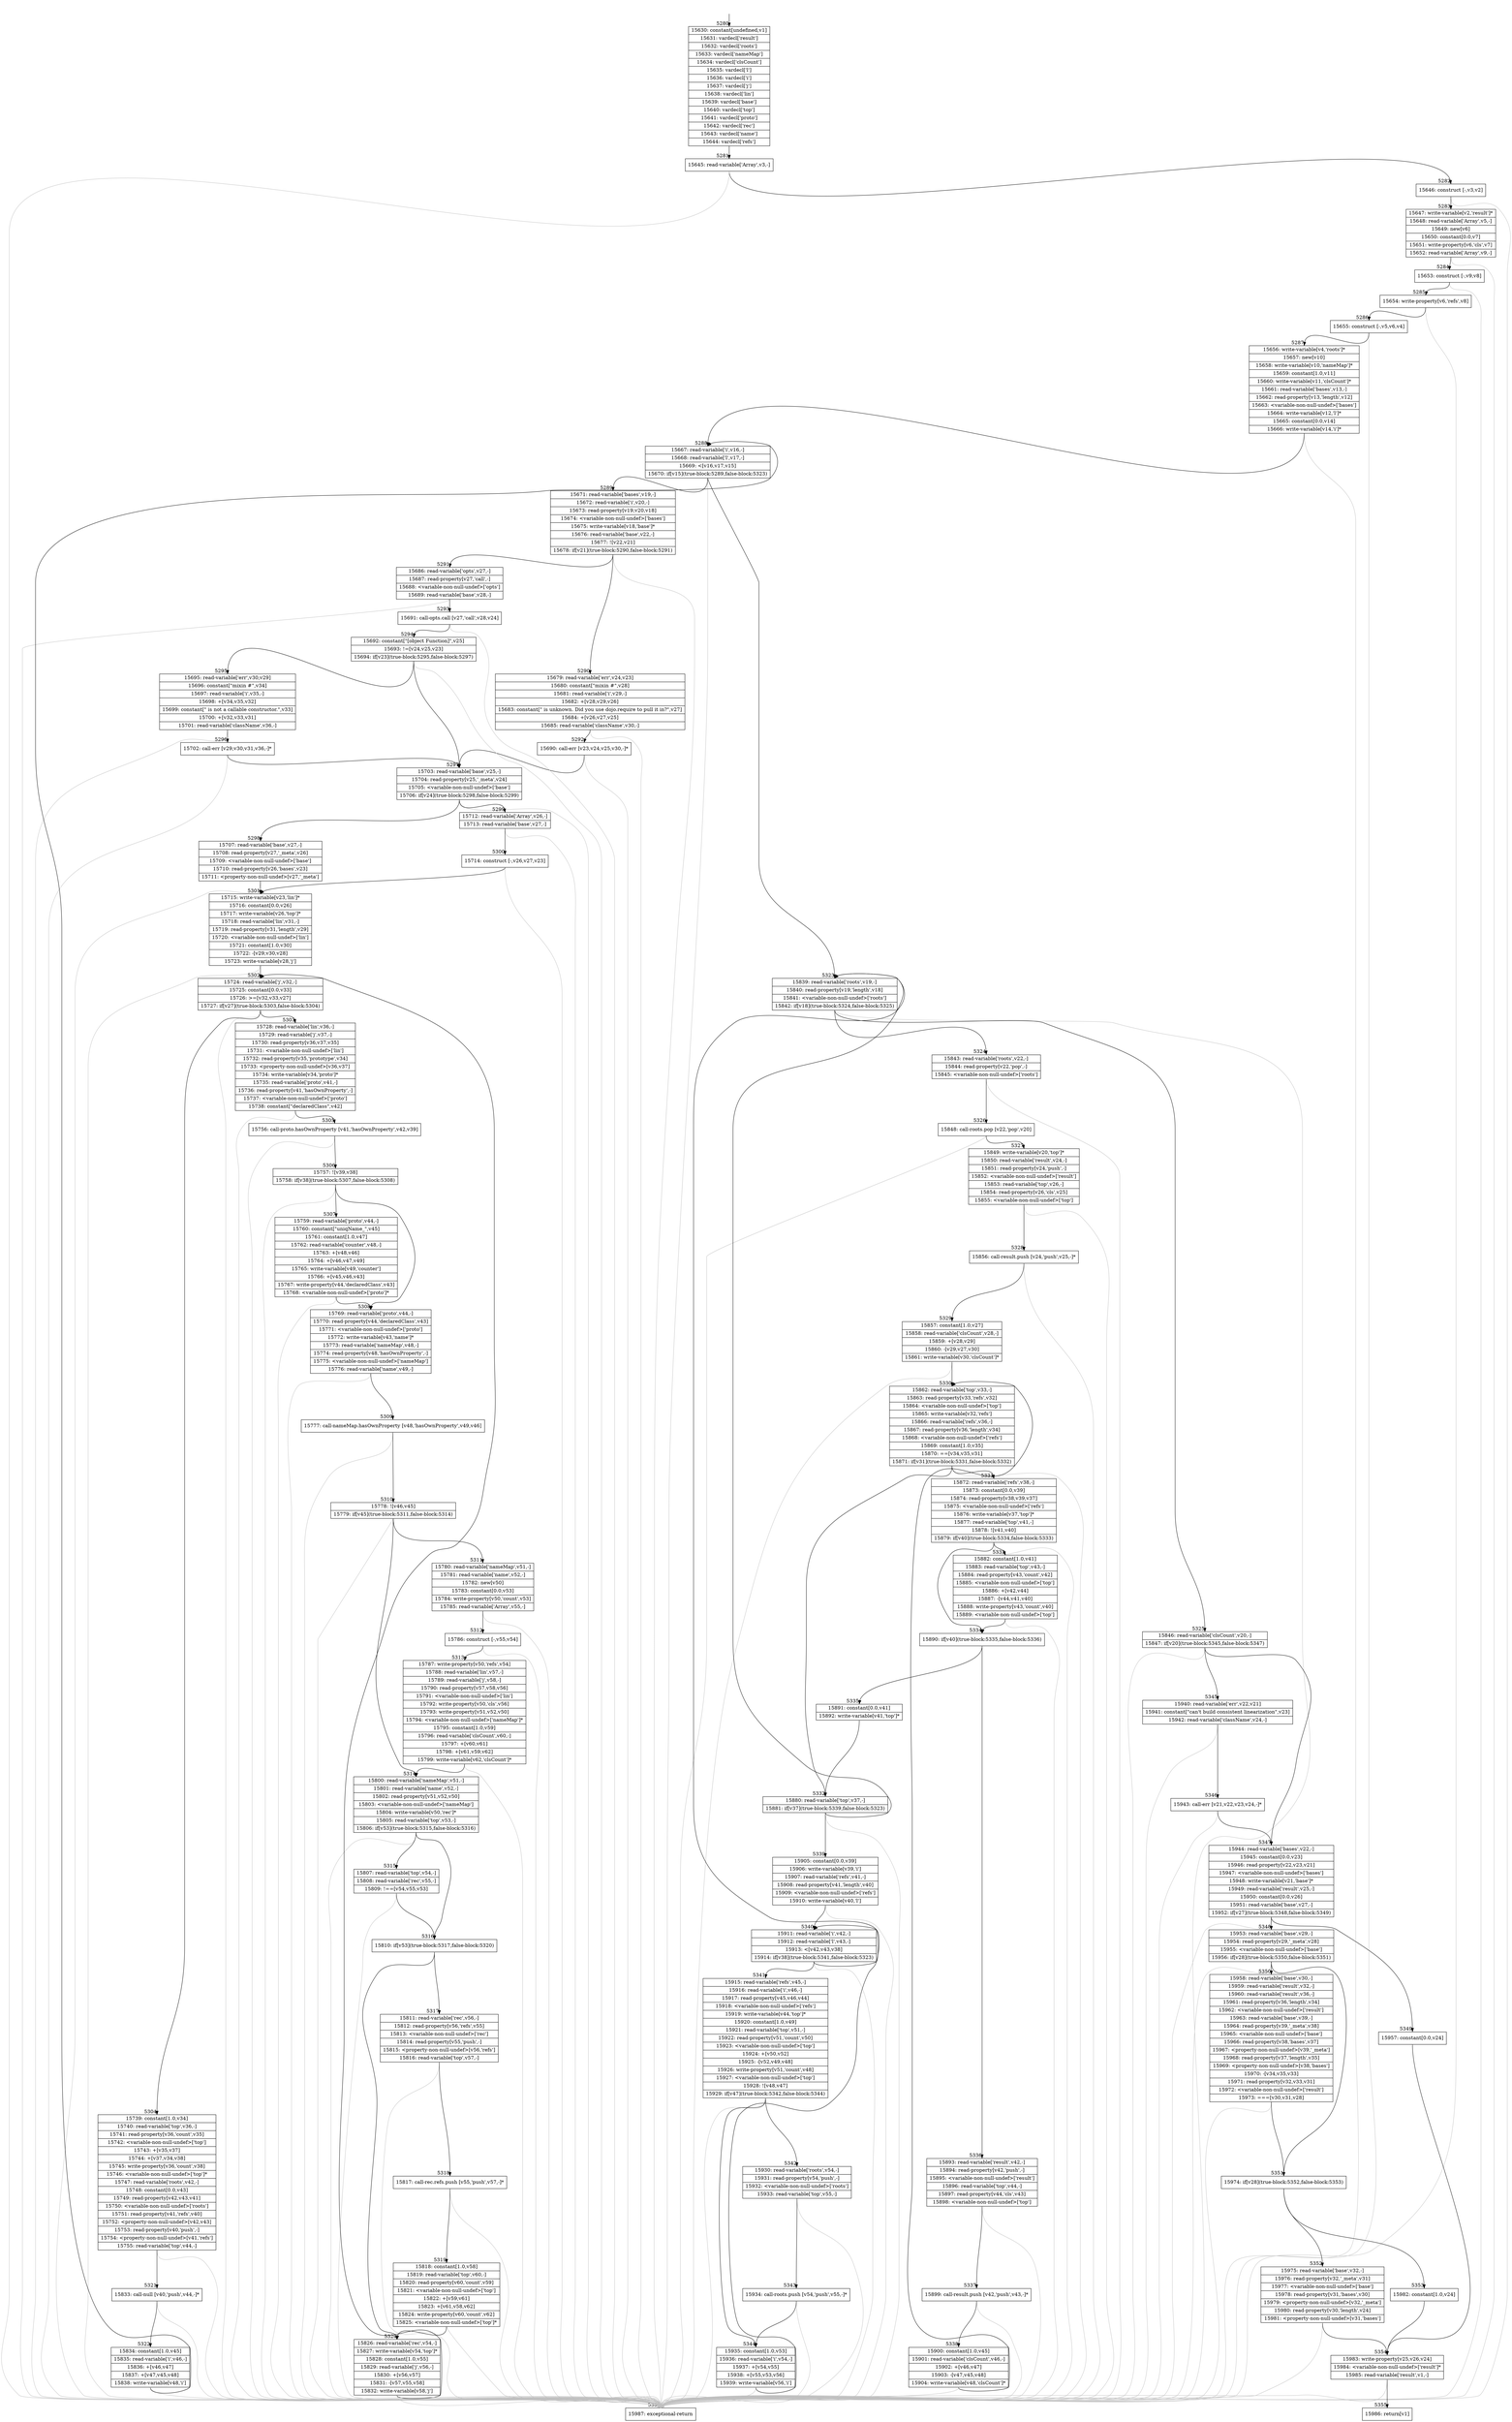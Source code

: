 digraph {
rankdir="TD"
BB_entry373[shape=none,label=""];
BB_entry373 -> BB5280 [tailport=s, headport=n, headlabel="    5280"]
BB5280 [shape=record label="{15630: constant[undefined,v1]|15631: vardecl['result']|15632: vardecl['roots']|15633: vardecl['nameMap']|15634: vardecl['clsCount']|15635: vardecl['l']|15636: vardecl['i']|15637: vardecl['j']|15638: vardecl['lin']|15639: vardecl['base']|15640: vardecl['top']|15641: vardecl['proto']|15642: vardecl['rec']|15643: vardecl['name']|15644: vardecl['refs']}" ] 
BB5280 -> BB5281 [tailport=s, headport=n, headlabel="      5281"]
BB5281 [shape=record label="{15645: read-variable['Array',v3,-]}" ] 
BB5281 -> BB5282 [tailport=s, headport=n, headlabel="      5282"]
BB5281 -> BB5356 [tailport=s, headport=n, color=gray, headlabel="      5356"]
BB5282 [shape=record label="{15646: construct [-,v3,v2]}" ] 
BB5282 -> BB5283 [tailport=s, headport=n, headlabel="      5283"]
BB5282 -> BB5356 [tailport=s, headport=n, color=gray]
BB5283 [shape=record label="{15647: write-variable[v2,'result']*|15648: read-variable['Array',v5,-]|15649: new[v6]|15650: constant[0.0,v7]|15651: write-property[v6,'cls',v7]|15652: read-variable['Array',v9,-]}" ] 
BB5283 -> BB5284 [tailport=s, headport=n, headlabel="      5284"]
BB5283 -> BB5356 [tailport=s, headport=n, color=gray]
BB5284 [shape=record label="{15653: construct [-,v9,v8]}" ] 
BB5284 -> BB5285 [tailport=s, headport=n, headlabel="      5285"]
BB5284 -> BB5356 [tailport=s, headport=n, color=gray]
BB5285 [shape=record label="{15654: write-property[v6,'refs',v8]}" ] 
BB5285 -> BB5286 [tailport=s, headport=n, headlabel="      5286"]
BB5285 -> BB5356 [tailport=s, headport=n, color=gray]
BB5286 [shape=record label="{15655: construct [-,v5,v6,v4]}" ] 
BB5286 -> BB5287 [tailport=s, headport=n, headlabel="      5287"]
BB5286 -> BB5356 [tailport=s, headport=n, color=gray]
BB5287 [shape=record label="{15656: write-variable[v4,'roots']*|15657: new[v10]|15658: write-variable[v10,'nameMap']*|15659: constant[1.0,v11]|15660: write-variable[v11,'clsCount']*|15661: read-variable['bases',v13,-]|15662: read-property[v13,'length',v12]|15663: \<variable-non-null-undef\>['bases']|15664: write-variable[v12,'l']*|15665: constant[0.0,v14]|15666: write-variable[v14,'i']*}" ] 
BB5287 -> BB5288 [tailport=s, headport=n, headlabel="      5288"]
BB5287 -> BB5356 [tailport=s, headport=n, color=gray]
BB5288 [shape=record label="{15667: read-variable['i',v16,-]|15668: read-variable['l',v17,-]|15669: \<[v16,v17,v15]|15670: if[v15](true-block:5289,false-block:5323)}" ] 
BB5288 -> BB5289 [tailport=s, headport=n, headlabel="      5289"]
BB5288 -> BB5323 [tailport=s, headport=n, headlabel="      5323"]
BB5288 -> BB5356 [tailport=s, headport=n, color=gray]
BB5289 [shape=record label="{15671: read-variable['bases',v19,-]|15672: read-variable['i',v20,-]|15673: read-property[v19,v20,v18]|15674: \<variable-non-null-undef\>['bases']|15675: write-variable[v18,'base']*|15676: read-variable['base',v22,-]|15677: ![v22,v21]|15678: if[v21](true-block:5290,false-block:5291)}" ] 
BB5289 -> BB5290 [tailport=s, headport=n, headlabel="      5290"]
BB5289 -> BB5291 [tailport=s, headport=n, headlabel="      5291"]
BB5289 -> BB5356 [tailport=s, headport=n, color=gray]
BB5290 [shape=record label="{15679: read-variable['err',v24,v23]|15680: constant[\"mixin #\",v28]|15681: read-variable['i',v29,-]|15682: +[v28,v29,v26]|15683: constant[\" is unknown. Did you use dojo.require to pull it in?\",v27]|15684: +[v26,v27,v25]|15685: read-variable['className',v30,-]}" ] 
BB5290 -> BB5292 [tailport=s, headport=n, headlabel="      5292"]
BB5290 -> BB5356 [tailport=s, headport=n, color=gray]
BB5291 [shape=record label="{15686: read-variable['opts',v27,-]|15687: read-property[v27,'call',-]|15688: \<variable-non-null-undef\>['opts']|15689: read-variable['base',v28,-]}" ] 
BB5291 -> BB5293 [tailport=s, headport=n, headlabel="      5293"]
BB5291 -> BB5356 [tailport=s, headport=n, color=gray]
BB5292 [shape=record label="{15690: call-err [v23,v24,v25,v30,-]*}" ] 
BB5292 -> BB5297 [tailport=s, headport=n, headlabel="      5297"]
BB5292 -> BB5356 [tailport=s, headport=n, color=gray]
BB5293 [shape=record label="{15691: call-opts.call [v27,'call',v28,v24]}" ] 
BB5293 -> BB5294 [tailport=s, headport=n, headlabel="      5294"]
BB5293 -> BB5356 [tailport=s, headport=n, color=gray]
BB5294 [shape=record label="{15692: constant[\"[object Function]\",v25]|15693: !=[v24,v25,v23]|15694: if[v23](true-block:5295,false-block:5297)}" ] 
BB5294 -> BB5295 [tailport=s, headport=n, headlabel="      5295"]
BB5294 -> BB5297 [tailport=s, headport=n]
BB5294 -> BB5356 [tailport=s, headport=n, color=gray]
BB5295 [shape=record label="{15695: read-variable['err',v30,v29]|15696: constant[\"mixin #\",v34]|15697: read-variable['i',v35,-]|15698: +[v34,v35,v32]|15699: constant[\" is not a callable constructor.\",v33]|15700: +[v32,v33,v31]|15701: read-variable['className',v36,-]}" ] 
BB5295 -> BB5296 [tailport=s, headport=n, headlabel="      5296"]
BB5295 -> BB5356 [tailport=s, headport=n, color=gray]
BB5296 [shape=record label="{15702: call-err [v29,v30,v31,v36,-]*}" ] 
BB5296 -> BB5297 [tailport=s, headport=n]
BB5296 -> BB5356 [tailport=s, headport=n, color=gray]
BB5297 [shape=record label="{15703: read-variable['base',v25,-]|15704: read-property[v25,'_meta',v24]|15705: \<variable-non-null-undef\>['base']|15706: if[v24](true-block:5298,false-block:5299)}" ] 
BB5297 -> BB5298 [tailport=s, headport=n, headlabel="      5298"]
BB5297 -> BB5299 [tailport=s, headport=n, headlabel="      5299"]
BB5297 -> BB5356 [tailport=s, headport=n, color=gray]
BB5298 [shape=record label="{15707: read-variable['base',v27,-]|15708: read-property[v27,'_meta',v26]|15709: \<variable-non-null-undef\>['base']|15710: read-property[v26,'bases',v23]|15711: \<property-non-null-undef\>[v27,'_meta']}" ] 
BB5298 -> BB5301 [tailport=s, headport=n, headlabel="      5301"]
BB5298 -> BB5356 [tailport=s, headport=n, color=gray]
BB5299 [shape=record label="{15712: read-variable['Array',v26,-]|15713: read-variable['base',v27,-]}" ] 
BB5299 -> BB5300 [tailport=s, headport=n, headlabel="      5300"]
BB5299 -> BB5356 [tailport=s, headport=n, color=gray]
BB5300 [shape=record label="{15714: construct [-,v26,v27,v23]}" ] 
BB5300 -> BB5301 [tailport=s, headport=n]
BB5300 -> BB5356 [tailport=s, headport=n, color=gray]
BB5301 [shape=record label="{15715: write-variable[v23,'lin']*|15716: constant[0.0,v26]|15717: write-variable[v26,'top']*|15718: read-variable['lin',v31,-]|15719: read-property[v31,'length',v29]|15720: \<variable-non-null-undef\>['lin']|15721: constant[1.0,v30]|15722: -[v29,v30,v28]|15723: write-variable[v28,'j']}" ] 
BB5301 -> BB5302 [tailport=s, headport=n, headlabel="      5302"]
BB5301 -> BB5356 [tailport=s, headport=n, color=gray]
BB5302 [shape=record label="{15724: read-variable['j',v32,-]|15725: constant[0.0,v33]|15726: \>=[v32,v33,v27]|15727: if[v27](true-block:5303,false-block:5304)}" ] 
BB5302 -> BB5303 [tailport=s, headport=n, headlabel="      5303"]
BB5302 -> BB5304 [tailport=s, headport=n, headlabel="      5304"]
BB5302 -> BB5356 [tailport=s, headport=n, color=gray]
BB5303 [shape=record label="{15728: read-variable['lin',v36,-]|15729: read-variable['j',v37,-]|15730: read-property[v36,v37,v35]|15731: \<variable-non-null-undef\>['lin']|15732: read-property[v35,'prototype',v34]|15733: \<property-non-null-undef\>[v36,v37]|15734: write-variable[v34,'proto']*|15735: read-variable['proto',v41,-]|15736: read-property[v41,'hasOwnProperty',-]|15737: \<variable-non-null-undef\>['proto']|15738: constant[\"declaredClass\",v42]}" ] 
BB5303 -> BB5305 [tailport=s, headport=n, headlabel="      5305"]
BB5303 -> BB5356 [tailport=s, headport=n, color=gray]
BB5304 [shape=record label="{15739: constant[1.0,v34]|15740: read-variable['top',v36,-]|15741: read-property[v36,'count',v35]|15742: \<variable-non-null-undef\>['top']|15743: +[v35,v37]|15744: +[v37,v34,v38]|15745: write-property[v36,'count',v38]|15746: \<variable-non-null-undef\>['top']*|15747: read-variable['roots',v42,-]|15748: constant[0.0,v43]|15749: read-property[v42,v43,v41]|15750: \<variable-non-null-undef\>['roots']|15751: read-property[v41,'refs',v40]|15752: \<property-non-null-undef\>[v42,v43]|15753: read-property[v40,'push',-]|15754: \<property-non-null-undef\>[v41,'refs']|15755: read-variable['top',v44,-]}" ] 
BB5304 -> BB5321 [tailport=s, headport=n, headlabel="      5321"]
BB5304 -> BB5356 [tailport=s, headport=n, color=gray]
BB5305 [shape=record label="{15756: call-proto.hasOwnProperty [v41,'hasOwnProperty',v42,v39]}" ] 
BB5305 -> BB5306 [tailport=s, headport=n, headlabel="      5306"]
BB5305 -> BB5356 [tailport=s, headport=n, color=gray]
BB5306 [shape=record label="{15757: ![v39,v38]|15758: if[v38](true-block:5307,false-block:5308)}" ] 
BB5306 -> BB5307 [tailport=s, headport=n, headlabel="      5307"]
BB5306 -> BB5308 [tailport=s, headport=n, headlabel="      5308"]
BB5306 -> BB5356 [tailport=s, headport=n, color=gray]
BB5307 [shape=record label="{15759: read-variable['proto',v44,-]|15760: constant[\"uniqName_\",v45]|15761: constant[1.0,v47]|15762: read-variable['counter',v48,-]|15763: +[v48,v46]|15764: +[v46,v47,v49]|15765: write-variable[v49,'counter']|15766: +[v45,v46,v43]|15767: write-property[v44,'declaredClass',v43]|15768: \<variable-non-null-undef\>['proto']*}" ] 
BB5307 -> BB5308 [tailport=s, headport=n]
BB5307 -> BB5356 [tailport=s, headport=n, color=gray]
BB5308 [shape=record label="{15769: read-variable['proto',v44,-]|15770: read-property[v44,'declaredClass',v43]|15771: \<variable-non-null-undef\>['proto']|15772: write-variable[v43,'name']*|15773: read-variable['nameMap',v48,-]|15774: read-property[v48,'hasOwnProperty',-]|15775: \<variable-non-null-undef\>['nameMap']|15776: read-variable['name',v49,-]}" ] 
BB5308 -> BB5309 [tailport=s, headport=n, headlabel="      5309"]
BB5308 -> BB5356 [tailport=s, headport=n, color=gray]
BB5309 [shape=record label="{15777: call-nameMap.hasOwnProperty [v48,'hasOwnProperty',v49,v46]}" ] 
BB5309 -> BB5310 [tailport=s, headport=n, headlabel="      5310"]
BB5309 -> BB5356 [tailport=s, headport=n, color=gray]
BB5310 [shape=record label="{15778: ![v46,v45]|15779: if[v45](true-block:5311,false-block:5314)}" ] 
BB5310 -> BB5311 [tailport=s, headport=n, headlabel="      5311"]
BB5310 -> BB5314 [tailport=s, headport=n, headlabel="      5314"]
BB5310 -> BB5356 [tailport=s, headport=n, color=gray]
BB5311 [shape=record label="{15780: read-variable['nameMap',v51,-]|15781: read-variable['name',v52,-]|15782: new[v50]|15783: constant[0.0,v53]|15784: write-property[v50,'count',v53]|15785: read-variable['Array',v55,-]}" ] 
BB5311 -> BB5312 [tailport=s, headport=n, headlabel="      5312"]
BB5311 -> BB5356 [tailport=s, headport=n, color=gray]
BB5312 [shape=record label="{15786: construct [-,v55,v54]}" ] 
BB5312 -> BB5313 [tailport=s, headport=n, headlabel="      5313"]
BB5312 -> BB5356 [tailport=s, headport=n, color=gray]
BB5313 [shape=record label="{15787: write-property[v50,'refs',v54]|15788: read-variable['lin',v57,-]|15789: read-variable['j',v58,-]|15790: read-property[v57,v58,v56]|15791: \<variable-non-null-undef\>['lin']|15792: write-property[v50,'cls',v56]|15793: write-property[v51,v52,v50]|15794: \<variable-non-null-undef\>['nameMap']*|15795: constant[1.0,v59]|15796: read-variable['clsCount',v60,-]|15797: +[v60,v61]|15798: +[v61,v59,v62]|15799: write-variable[v62,'clsCount']*}" ] 
BB5313 -> BB5314 [tailport=s, headport=n]
BB5313 -> BB5356 [tailport=s, headport=n, color=gray]
BB5314 [shape=record label="{15800: read-variable['nameMap',v51,-]|15801: read-variable['name',v52,-]|15802: read-property[v51,v52,v50]|15803: \<variable-non-null-undef\>['nameMap']|15804: write-variable[v50,'rec']*|15805: read-variable['top',v53,-]|15806: if[v53](true-block:5315,false-block:5316)}" ] 
BB5314 -> BB5316 [tailport=s, headport=n, headlabel="      5316"]
BB5314 -> BB5315 [tailport=s, headport=n, headlabel="      5315"]
BB5314 -> BB5356 [tailport=s, headport=n, color=gray]
BB5315 [shape=record label="{15807: read-variable['top',v54,-]|15808: read-variable['rec',v55,-]|15809: !==[v54,v55,v53]}" ] 
BB5315 -> BB5316 [tailport=s, headport=n]
BB5315 -> BB5356 [tailport=s, headport=n, color=gray]
BB5316 [shape=record label="{15810: if[v53](true-block:5317,false-block:5320)}" ] 
BB5316 -> BB5317 [tailport=s, headport=n, headlabel="      5317"]
BB5316 -> BB5320 [tailport=s, headport=n, headlabel="      5320"]
BB5317 [shape=record label="{15811: read-variable['rec',v56,-]|15812: read-property[v56,'refs',v55]|15813: \<variable-non-null-undef\>['rec']|15814: read-property[v55,'push',-]|15815: \<property-non-null-undef\>[v56,'refs']|15816: read-variable['top',v57,-]}" ] 
BB5317 -> BB5318 [tailport=s, headport=n, headlabel="      5318"]
BB5317 -> BB5356 [tailport=s, headport=n, color=gray]
BB5318 [shape=record label="{15817: call-rec.refs.push [v55,'push',v57,-]*}" ] 
BB5318 -> BB5319 [tailport=s, headport=n, headlabel="      5319"]
BB5318 -> BB5356 [tailport=s, headport=n, color=gray]
BB5319 [shape=record label="{15818: constant[1.0,v58]|15819: read-variable['top',v60,-]|15820: read-property[v60,'count',v59]|15821: \<variable-non-null-undef\>['top']|15822: +[v59,v61]|15823: +[v61,v58,v62]|15824: write-property[v60,'count',v62]|15825: \<variable-non-null-undef\>['top']*}" ] 
BB5319 -> BB5320 [tailport=s, headport=n]
BB5319 -> BB5356 [tailport=s, headport=n, color=gray]
BB5320 [shape=record label="{15826: read-variable['rec',v54,-]|15827: write-variable[v54,'top']*|15828: constant[1.0,v55]|15829: read-variable['j',v56,-]|15830: +[v56,v57]|15831: -[v57,v55,v58]|15832: write-variable[v58,'j']}" ] 
BB5320 -> BB5302 [tailport=s, headport=n]
BB5320 -> BB5356 [tailport=s, headport=n, color=gray]
BB5321 [shape=record label="{15833: call-null [v40,'push',v44,-]*}" ] 
BB5321 -> BB5322 [tailport=s, headport=n, headlabel="      5322"]
BB5321 -> BB5356 [tailport=s, headport=n, color=gray]
BB5322 [shape=record label="{15834: constant[1.0,v45]|15835: read-variable['i',v46,-]|15836: +[v46,v47]|15837: +[v47,v45,v48]|15838: write-variable[v48,'i']}" ] 
BB5322 -> BB5288 [tailport=s, headport=n]
BB5322 -> BB5356 [tailport=s, headport=n, color=gray]
BB5323 [shape=record label="{15839: read-variable['roots',v19,-]|15840: read-property[v19,'length',v18]|15841: \<variable-non-null-undef\>['roots']|15842: if[v18](true-block:5324,false-block:5325)}" ] 
BB5323 -> BB5324 [tailport=s, headport=n, headlabel="      5324"]
BB5323 -> BB5325 [tailport=s, headport=n, headlabel="      5325"]
BB5323 -> BB5356 [tailport=s, headport=n, color=gray]
BB5324 [shape=record label="{15843: read-variable['roots',v22,-]|15844: read-property[v22,'pop',-]|15845: \<variable-non-null-undef\>['roots']}" ] 
BB5324 -> BB5326 [tailport=s, headport=n, headlabel="      5326"]
BB5324 -> BB5356 [tailport=s, headport=n, color=gray]
BB5325 [shape=record label="{15846: read-variable['clsCount',v20,-]|15847: if[v20](true-block:5345,false-block:5347)}" ] 
BB5325 -> BB5345 [tailport=s, headport=n, headlabel="      5345"]
BB5325 -> BB5347 [tailport=s, headport=n, headlabel="      5347"]
BB5325 -> BB5356 [tailport=s, headport=n, color=gray]
BB5326 [shape=record label="{15848: call-roots.pop [v22,'pop',v20]}" ] 
BB5326 -> BB5327 [tailport=s, headport=n, headlabel="      5327"]
BB5326 -> BB5356 [tailport=s, headport=n, color=gray]
BB5327 [shape=record label="{15849: write-variable[v20,'top']*|15850: read-variable['result',v24,-]|15851: read-property[v24,'push',-]|15852: \<variable-non-null-undef\>['result']|15853: read-variable['top',v26,-]|15854: read-property[v26,'cls',v25]|15855: \<variable-non-null-undef\>['top']}" ] 
BB5327 -> BB5328 [tailport=s, headport=n, headlabel="      5328"]
BB5327 -> BB5356 [tailport=s, headport=n, color=gray]
BB5328 [shape=record label="{15856: call-result.push [v24,'push',v25,-]*}" ] 
BB5328 -> BB5329 [tailport=s, headport=n, headlabel="      5329"]
BB5328 -> BB5356 [tailport=s, headport=n, color=gray]
BB5329 [shape=record label="{15857: constant[1.0,v27]|15858: read-variable['clsCount',v28,-]|15859: +[v28,v29]|15860: -[v29,v27,v30]|15861: write-variable[v30,'clsCount']*}" ] 
BB5329 -> BB5330 [tailport=s, headport=n, headlabel="      5330"]
BB5329 -> BB5356 [tailport=s, headport=n, color=gray]
BB5330 [shape=record label="{15862: read-variable['top',v33,-]|15863: read-property[v33,'refs',v32]|15864: \<variable-non-null-undef\>['top']|15865: write-variable[v32,'refs']|15866: read-variable['refs',v36,-]|15867: read-property[v36,'length',v34]|15868: \<variable-non-null-undef\>['refs']|15869: constant[1.0,v35]|15870: ==[v34,v35,v31]|15871: if[v31](true-block:5331,false-block:5332)}" ] 
BB5330 -> BB5331 [tailport=s, headport=n, headlabel="      5331"]
BB5330 -> BB5332 [tailport=s, headport=n, headlabel="      5332"]
BB5330 -> BB5356 [tailport=s, headport=n, color=gray]
BB5331 [shape=record label="{15872: read-variable['refs',v38,-]|15873: constant[0.0,v39]|15874: read-property[v38,v39,v37]|15875: \<variable-non-null-undef\>['refs']|15876: write-variable[v37,'top']*|15877: read-variable['top',v41,-]|15878: ![v41,v40]|15879: if[v40](true-block:5334,false-block:5333)}" ] 
BB5331 -> BB5334 [tailport=s, headport=n, headlabel="      5334"]
BB5331 -> BB5333 [tailport=s, headport=n, headlabel="      5333"]
BB5331 -> BB5356 [tailport=s, headport=n, color=gray]
BB5332 [shape=record label="{15880: read-variable['top',v37,-]|15881: if[v37](true-block:5339,false-block:5323)}" ] 
BB5332 -> BB5339 [tailport=s, headport=n, headlabel="      5339"]
BB5332 -> BB5323 [tailport=s, headport=n]
BB5332 -> BB5356 [tailport=s, headport=n, color=gray]
BB5333 [shape=record label="{15882: constant[1.0,v41]|15883: read-variable['top',v43,-]|15884: read-property[v43,'count',v42]|15885: \<variable-non-null-undef\>['top']|15886: +[v42,v44]|15887: -[v44,v41,v40]|15888: write-property[v43,'count',v40]|15889: \<variable-non-null-undef\>['top']}" ] 
BB5333 -> BB5334 [tailport=s, headport=n]
BB5333 -> BB5356 [tailport=s, headport=n, color=gray]
BB5334 [shape=record label="{15890: if[v40](true-block:5335,false-block:5336)}" ] 
BB5334 -> BB5335 [tailport=s, headport=n, headlabel="      5335"]
BB5334 -> BB5336 [tailport=s, headport=n, headlabel="      5336"]
BB5335 [shape=record label="{15891: constant[0.0,v41]|15892: write-variable[v41,'top']*}" ] 
BB5335 -> BB5332 [tailport=s, headport=n]
BB5336 [shape=record label="{15893: read-variable['result',v42,-]|15894: read-property[v42,'push',-]|15895: \<variable-non-null-undef\>['result']|15896: read-variable['top',v44,-]|15897: read-property[v44,'cls',v43]|15898: \<variable-non-null-undef\>['top']}" ] 
BB5336 -> BB5337 [tailport=s, headport=n, headlabel="      5337"]
BB5336 -> BB5356 [tailport=s, headport=n, color=gray]
BB5337 [shape=record label="{15899: call-result.push [v42,'push',v43,-]*}" ] 
BB5337 -> BB5338 [tailport=s, headport=n, headlabel="      5338"]
BB5337 -> BB5356 [tailport=s, headport=n, color=gray]
BB5338 [shape=record label="{15900: constant[1.0,v45]|15901: read-variable['clsCount',v46,-]|15902: +[v46,v47]|15903: -[v47,v45,v48]|15904: write-variable[v48,'clsCount']*}" ] 
BB5338 -> BB5330 [tailport=s, headport=n]
BB5338 -> BB5356 [tailport=s, headport=n, color=gray]
BB5339 [shape=record label="{15905: constant[0.0,v39]|15906: write-variable[v39,'i']|15907: read-variable['refs',v41,-]|15908: read-property[v41,'length',v40]|15909: \<variable-non-null-undef\>['refs']|15910: write-variable[v40,'l']}" ] 
BB5339 -> BB5340 [tailport=s, headport=n, headlabel="      5340"]
BB5339 -> BB5356 [tailport=s, headport=n, color=gray]
BB5340 [shape=record label="{15911: read-variable['i',v42,-]|15912: read-variable['l',v43,-]|15913: \<[v42,v43,v38]|15914: if[v38](true-block:5341,false-block:5323)}" ] 
BB5340 -> BB5341 [tailport=s, headport=n, headlabel="      5341"]
BB5340 -> BB5323 [tailport=s, headport=n]
BB5340 -> BB5356 [tailport=s, headport=n, color=gray]
BB5341 [shape=record label="{15915: read-variable['refs',v45,-]|15916: read-variable['i',v46,-]|15917: read-property[v45,v46,v44]|15918: \<variable-non-null-undef\>['refs']|15919: write-variable[v44,'top']*|15920: constant[1.0,v49]|15921: read-variable['top',v51,-]|15922: read-property[v51,'count',v50]|15923: \<variable-non-null-undef\>['top']|15924: +[v50,v52]|15925: -[v52,v49,v48]|15926: write-property[v51,'count',v48]|15927: \<variable-non-null-undef\>['top']|15928: ![v48,v47]|15929: if[v47](true-block:5342,false-block:5344)}" ] 
BB5341 -> BB5342 [tailport=s, headport=n, headlabel="      5342"]
BB5341 -> BB5344 [tailport=s, headport=n, headlabel="      5344"]
BB5341 -> BB5356 [tailport=s, headport=n, color=gray]
BB5342 [shape=record label="{15930: read-variable['roots',v54,-]|15931: read-property[v54,'push',-]|15932: \<variable-non-null-undef\>['roots']|15933: read-variable['top',v55,-]}" ] 
BB5342 -> BB5343 [tailport=s, headport=n, headlabel="      5343"]
BB5342 -> BB5356 [tailport=s, headport=n, color=gray]
BB5343 [shape=record label="{15934: call-roots.push [v54,'push',v55,-]*}" ] 
BB5343 -> BB5344 [tailport=s, headport=n]
BB5343 -> BB5356 [tailport=s, headport=n, color=gray]
BB5344 [shape=record label="{15935: constant[1.0,v53]|15936: read-variable['i',v54,-]|15937: +[v54,v55]|15938: +[v55,v53,v56]|15939: write-variable[v56,'i']}" ] 
BB5344 -> BB5340 [tailport=s, headport=n]
BB5344 -> BB5356 [tailport=s, headport=n, color=gray]
BB5345 [shape=record label="{15940: read-variable['err',v22,v21]|15941: constant[\"can't build consistent linearization\",v23]|15942: read-variable['className',v24,-]}" ] 
BB5345 -> BB5346 [tailport=s, headport=n, headlabel="      5346"]
BB5345 -> BB5356 [tailport=s, headport=n, color=gray]
BB5346 [shape=record label="{15943: call-err [v21,v22,v23,v24,-]*}" ] 
BB5346 -> BB5347 [tailport=s, headport=n]
BB5346 -> BB5356 [tailport=s, headport=n, color=gray]
BB5347 [shape=record label="{15944: read-variable['bases',v22,-]|15945: constant[0.0,v23]|15946: read-property[v22,v23,v21]|15947: \<variable-non-null-undef\>['bases']|15948: write-variable[v21,'base']*|15949: read-variable['result',v25,-]|15950: constant[0.0,v26]|15951: read-variable['base',v27,-]|15952: if[v27](true-block:5348,false-block:5349)}" ] 
BB5347 -> BB5348 [tailport=s, headport=n, headlabel="      5348"]
BB5347 -> BB5349 [tailport=s, headport=n, headlabel="      5349"]
BB5347 -> BB5356 [tailport=s, headport=n, color=gray]
BB5348 [shape=record label="{15953: read-variable['base',v29,-]|15954: read-property[v29,'_meta',v28]|15955: \<variable-non-null-undef\>['base']|15956: if[v28](true-block:5350,false-block:5351)}" ] 
BB5348 -> BB5351 [tailport=s, headport=n, headlabel="      5351"]
BB5348 -> BB5350 [tailport=s, headport=n, headlabel="      5350"]
BB5348 -> BB5356 [tailport=s, headport=n, color=gray]
BB5349 [shape=record label="{15957: constant[0.0,v24]}" ] 
BB5349 -> BB5354 [tailport=s, headport=n, headlabel="      5354"]
BB5350 [shape=record label="{15958: read-variable['base',v30,-]|15959: read-variable['result',v32,-]|15960: read-variable['result',v36,-]|15961: read-property[v36,'length',v34]|15962: \<variable-non-null-undef\>['result']|15963: read-variable['base',v39,-]|15964: read-property[v39,'_meta',v38]|15965: \<variable-non-null-undef\>['base']|15966: read-property[v38,'bases',v37]|15967: \<property-non-null-undef\>[v39,'_meta']|15968: read-property[v37,'length',v35]|15969: \<property-non-null-undef\>[v38,'bases']|15970: -[v34,v35,v33]|15971: read-property[v32,v33,v31]|15972: \<variable-non-null-undef\>['result']|15973: ===[v30,v31,v28]}" ] 
BB5350 -> BB5351 [tailport=s, headport=n]
BB5350 -> BB5356 [tailport=s, headport=n, color=gray]
BB5351 [shape=record label="{15974: if[v28](true-block:5352,false-block:5353)}" ] 
BB5351 -> BB5352 [tailport=s, headport=n, headlabel="      5352"]
BB5351 -> BB5353 [tailport=s, headport=n, headlabel="      5353"]
BB5352 [shape=record label="{15975: read-variable['base',v32,-]|15976: read-property[v32,'_meta',v31]|15977: \<variable-non-null-undef\>['base']|15978: read-property[v31,'bases',v30]|15979: \<property-non-null-undef\>[v32,'_meta']|15980: read-property[v30,'length',v24]|15981: \<property-non-null-undef\>[v31,'bases']}" ] 
BB5352 -> BB5354 [tailport=s, headport=n]
BB5352 -> BB5356 [tailport=s, headport=n, color=gray]
BB5353 [shape=record label="{15982: constant[1.0,v24]}" ] 
BB5353 -> BB5354 [tailport=s, headport=n]
BB5354 [shape=record label="{15983: write-property[v25,v26,v24]|15984: \<variable-non-null-undef\>['result']*|15985: read-variable['result',v1,-]}" ] 
BB5354 -> BB5355 [tailport=s, headport=n, headlabel="      5355"]
BB5354 -> BB5356 [tailport=s, headport=n, color=gray]
BB5355 [shape=record label="{15986: return[v1]}" ] 
BB5356 [shape=record label="{15987: exceptional-return}" ] 
//#$~ 7268
}
